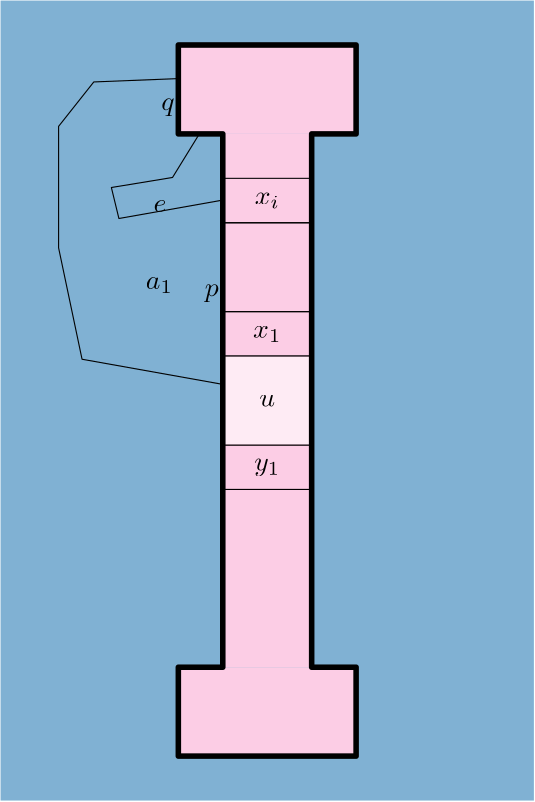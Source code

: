 <?xml version="1.0"?>
<!DOCTYPE ipe SYSTEM "ipe.dtd">
<ipe version="70206" creator="Ipe 7.2.7">
<info created="D:20190108110114" modified="D:20190108114736"/>
<ipestyle name="basic">
<symbol name="arrow/arc(spx)">
<path stroke="sym-stroke" fill="sym-stroke" pen="sym-pen">
0 0 m
-1 0.333 l
-1 -0.333 l
h
</path>
</symbol>
<symbol name="arrow/farc(spx)">
<path stroke="sym-stroke" fill="white" pen="sym-pen">
0 0 m
-1 0.333 l
-1 -0.333 l
h
</path>
</symbol>
<symbol name="arrow/ptarc(spx)">
<path stroke="sym-stroke" fill="sym-stroke" pen="sym-pen">
0 0 m
-1 0.333 l
-0.8 0 l
-1 -0.333 l
h
</path>
</symbol>
<symbol name="arrow/fptarc(spx)">
<path stroke="sym-stroke" fill="white" pen="sym-pen">
0 0 m
-1 0.333 l
-0.8 0 l
-1 -0.333 l
h
</path>
</symbol>
<symbol name="mark/circle(sx)" transformations="translations">
<path fill="sym-stroke">
0.6 0 0 0.6 0 0 e
0.4 0 0 0.4 0 0 e
</path>
</symbol>
<symbol name="mark/disk(sx)" transformations="translations">
<path fill="sym-stroke">
0.6 0 0 0.6 0 0 e
</path>
</symbol>
<symbol name="mark/fdisk(sfx)" transformations="translations">
<group>
<path fill="sym-fill">
0.5 0 0 0.5 0 0 e
</path>
<path fill="sym-stroke" fillrule="eofill">
0.6 0 0 0.6 0 0 e
0.4 0 0 0.4 0 0 e
</path>
</group>
</symbol>
<symbol name="mark/box(sx)" transformations="translations">
<path fill="sym-stroke" fillrule="eofill">
-0.6 -0.6 m
0.6 -0.6 l
0.6 0.6 l
-0.6 0.6 l
h
-0.4 -0.4 m
0.4 -0.4 l
0.4 0.4 l
-0.4 0.4 l
h
</path>
</symbol>
<symbol name="mark/square(sx)" transformations="translations">
<path fill="sym-stroke">
-0.6 -0.6 m
0.6 -0.6 l
0.6 0.6 l
-0.6 0.6 l
h
</path>
</symbol>
<symbol name="mark/fsquare(sfx)" transformations="translations">
<group>
<path fill="sym-fill">
-0.5 -0.5 m
0.5 -0.5 l
0.5 0.5 l
-0.5 0.5 l
h
</path>
<path fill="sym-stroke" fillrule="eofill">
-0.6 -0.6 m
0.6 -0.6 l
0.6 0.6 l
-0.6 0.6 l
h
-0.4 -0.4 m
0.4 -0.4 l
0.4 0.4 l
-0.4 0.4 l
h
</path>
</group>
</symbol>
<symbol name="mark/cross(sx)" transformations="translations">
<group>
<path fill="sym-stroke">
-0.43 -0.57 m
0.57 0.43 l
0.43 0.57 l
-0.57 -0.43 l
h
</path>
<path fill="sym-stroke">
-0.43 0.57 m
0.57 -0.43 l
0.43 -0.57 l
-0.57 0.43 l
h
</path>
</group>
</symbol>
<symbol name="arrow/fnormal(spx)">
<path stroke="sym-stroke" fill="white" pen="sym-pen">
0 0 m
-1 0.333 l
-1 -0.333 l
h
</path>
</symbol>
<symbol name="arrow/pointed(spx)">
<path stroke="sym-stroke" fill="sym-stroke" pen="sym-pen">
0 0 m
-1 0.333 l
-0.8 0 l
-1 -0.333 l
h
</path>
</symbol>
<symbol name="arrow/fpointed(spx)">
<path stroke="sym-stroke" fill="white" pen="sym-pen">
0 0 m
-1 0.333 l
-0.8 0 l
-1 -0.333 l
h
</path>
</symbol>
<symbol name="arrow/linear(spx)">
<path stroke="sym-stroke" pen="sym-pen">
-1 0.333 m
0 0 l
-1 -0.333 l
</path>
</symbol>
<symbol name="arrow/fdouble(spx)">
<path stroke="sym-stroke" fill="white" pen="sym-pen">
0 0 m
-1 0.333 l
-1 -0.333 l
h
-1 0 m
-2 0.333 l
-2 -0.333 l
h
</path>
</symbol>
<symbol name="arrow/double(spx)">
<path stroke="sym-stroke" fill="sym-stroke" pen="sym-pen">
0 0 m
-1 0.333 l
-1 -0.333 l
h
-1 0 m
-2 0.333 l
-2 -0.333 l
h
</path>
</symbol>
<pen name="heavier" value="0.8"/>
<pen name="fat" value="1.2"/>
<pen name="ultrafat" value="2"/>
<symbolsize name="large" value="5"/>
<symbolsize name="small" value="2"/>
<symbolsize name="tiny" value="1.1"/>
<arrowsize name="large" value="10"/>
<arrowsize name="small" value="5"/>
<arrowsize name="tiny" value="3"/>
<color name="red" value="1 0 0"/>
<color name="green" value="0 1 0"/>
<color name="blue" value="0 0 1"/>
<color name="yellow" value="1 1 0"/>
<color name="orange" value="1 0.647 0"/>
<color name="gold" value="1 0.843 0"/>
<color name="purple" value="0.627 0.125 0.941"/>
<color name="gray" value="0.745"/>
<color name="brown" value="0.647 0.165 0.165"/>
<color name="navy" value="0 0 0.502"/>
<color name="pink" value="1 0.753 0.796"/>
<color name="seagreen" value="0.18 0.545 0.341"/>
<color name="turquoise" value="0.251 0.878 0.816"/>
<color name="violet" value="0.933 0.51 0.933"/>
<color name="darkblue" value="0 0 0.545"/>
<color name="darkcyan" value="0 0.545 0.545"/>
<color name="darkgray" value="0.663"/>
<color name="darkgreen" value="0 0.392 0"/>
<color name="darkmagenta" value="0.545 0 0.545"/>
<color name="darkorange" value="1 0.549 0"/>
<color name="darkred" value="0.545 0 0"/>
<color name="lightblue" value="0.678 0.847 0.902"/>
<color name="lightcyan" value="0.878 1 1"/>
<color name="lightgray" value="0.827"/>
<color name="lightgreen" value="0.565 0.933 0.565"/>
<color name="lightyellow" value="1 1 0.878"/>
<dashstyle name="dashed" value="[4] 0"/>
<dashstyle name="dotted" value="[1 3] 0"/>
<dashstyle name="dash dotted" value="[4 2 1 2] 0"/>
<dashstyle name="dash dot dotted" value="[4 2 1 2 1 2] 0"/>
<textsize name="large" value="\large"/>
<textsize name="Large" value="\Large"/>
<textsize name="LARGE" value="\LARGE"/>
<textsize name="huge" value="\huge"/>
<textsize name="Huge" value="\Huge"/>
<textsize name="small" value="\small"/>
<textsize name="footnote" value="\footnotesize"/>
<textsize name="tiny" value="\tiny"/>
<textstyle name="center" begin="\begin{center}" end="\end{center}"/>
<textstyle name="itemize" begin="\begin{itemize}" end="\end{itemize}"/>
<textstyle name="item" begin="\begin{itemize}\item{}" end="\end{itemize}"/>
<gridsize name="4 pts" value="4"/>
<gridsize name="8 pts (~3 mm)" value="8"/>
<gridsize name="16 pts (~6 mm)" value="16"/>
<gridsize name="32 pts (~12 mm)" value="32"/>
<gridsize name="10 pts (~3.5 mm)" value="10"/>
<gridsize name="20 pts (~7 mm)" value="20"/>
<gridsize name="14 pts (~5 mm)" value="14"/>
<gridsize name="28 pts (~10 mm)" value="28"/>
<gridsize name="56 pts (~20 mm)" value="56"/>
<anglesize name="90 deg" value="90"/>
<anglesize name="60 deg" value="60"/>
<anglesize name="45 deg" value="45"/>
<anglesize name="30 deg" value="30"/>
<anglesize name="22.5 deg" value="22.5"/>
<opacity name="10%" value="0.1"/>
<opacity name="30%" value="0.3"/>
<opacity name="50%" value="0.5"/>
<opacity name="75%" value="0.75"/>
<tiling name="falling" angle="-60" step="4" width="1"/>
<tiling name="rising" angle="30" step="4" width="1"/>
</ipestyle>
<ipestyle name="brew">
<color name="aliceblue" value="0.941 0.973 1"/>
<color name="brew1" value="0.552 0.827 0.78"/>
<color name="brew2" value="1 1 0.701"/>
<color name="brew3" value="0.745 0.729 0.854"/>
<color name="brew4" value="0.984 0.501 0.447"/>
<color name="brew5" value="0.501 0.694 0.827"/>
<color name="brew6" value="0.992 0.705 0.384"/>
<color name="brew7" value="0.701 0.87 0.411"/>
<color name="brew8" value="0.988 0.803 0.898"/>
</ipestyle>
<ipestyle>
<opacity name="10%" value="0.1"/>
<opacity name="30%" value="0.3"/>
<opacity name="50%" value="0.5"/>
<opacity name="20%" value="0.2"/>
<opacity name="40%" value="0.4"/>
<opacity name="60%" value="0.6"/>
<opacity name="70%" value="0.7"/>
<opacity name="80%" value="0.8"/>
<opacity name="90%" value="0.9"/>
</ipestyle>
<page>
<layer name="alpha"/>
<layer name="beta"/>
<layer name="shared"/>
<layer name="gamma"/>
<layer name="delta"/>
<layer name="C"/>
<layer name="C-prime"/>
<view layers="alpha shared C" active="alpha"/>
<view layers="beta shared C" active="beta"/>
<view layers="shared gamma C" active="gamma"/>
<view layers="shared gamma delta C-prime" active="C-prime"/>
<path layer="shared" fill="brew5">
208 832 m
208 544 l
400 544 l
400 832 l
h
</path>
<path layer="alpha" stroke="black" fill="brew5">
288 693.822 m
237.338 702.87 l
228.893 742.982 l
228.893 786.714 l
241.56 802.699 l
272 803.905 l
272 784 l
279.562 784 l
269.911 768.317 l
247.894 764.697 l
250.608 753.538 l
288 760.173 l
h
</path>
<path layer="shared" fill="brew8">
272 592 m
272 560 l
336 560 l
336 592 l
h
</path>
<path fill="brew8">
288 672 m
288 592 l
320 592 l
320 672 l
h
</path>
<path fill="brew8">
288 784 m
288 704 l
320 704 l
320 784 l
h
</path>
<path stroke="black" fill="white">
288 704 m
288 672 l
320 672 l
320 704 l
h
</path>
<path stroke="black">
288 768 m
288 752 l
320 752 l
320 768 l
h
</path>
<text matrix="1 0 0 1 0 72" transformations="translations" pos="304 688" stroke="black" type="label" width="9.011" height="4.294" depth="1.49" halign="center" valign="center" style="math">x_i</text>
<path stroke="black">
288 720 m
288 704 l
320 704 l
320 720 l
h
</path>
<path stroke="black">
288 752 m
288 720 l
320 720 l
320 752 l
h
</path>
<path matrix="1 0 0 1 0 -96" stroke="black">
288 768 m
288 752 l
320 752 l
320 768 l
h
</path>
<text matrix="1 0 0 1 0 -24" transformations="translations" pos="304 688" stroke="black" type="label" width="9.354" height="4.297" depth="1.93" halign="center" valign="center" style="math">y_1</text>
<path fill="brew8">
272 816 m
272 784 l
336 784 l
336 816 l
h
</path>
<text layer="alpha" matrix="1 0 0 1 7 6" transformations="translations" pos="258.148 722.172" stroke="black" type="label" width="9.736" height="4.294" depth="1.49" halign="center" valign="baseline" style="math">a_1</text>
<path layer="beta" stroke="black" fill="brew5">
288 759.269 m
256 752 l
224 720 l
240 672 l
224 624 l
240 576 l
259.053 552.071 l
291.022 549.055 l
302.483 560 l
272 560 l
272 574.992 l
247.894 603.946 l
245.783 657.932 l
262.069 687.488 l
288 688.092 l
h
</path>
<text matrix="1 0 0 1 -1.50799 53.0812" transformations="translations" pos="261.767 666.376" stroke="black" type="label" width="9.736" height="4.294" depth="1.49" halign="center" valign="baseline" style="math">a_1</text>
<path layer="shared" fill="brew8" opacity="40%">
288 704 m
288 672 l
320 672 l
320 704 l
h
</path>
<path layer="gamma" stroke="black" fill="brew5">
288 757.157 m
254.831 725.791 l
255.132 595.501 l
261.767 559.912 l
281.974 550.563 l
341.389 552.976 l
361.898 583.437 l
338.976 641.947 l
320 645.868 l
320 632.899 l
341.691 611.486 l
346.818 583.739 l
341.992 563.23 l
338.805 556.08 l
321.497 555.705 l
298.378 555.518 l
280.459 555.88 l
270.987 557.527 l
262.887 567.137 l
263.436 618.204 l
270.237 681.883 l
288 694.43 l
h
</path>
<path stroke="black" fill="brew5">
288 768 m
260.827 772.453 l
238.479 758.731 l
235.734 715.21 l
237.303 633.266 l
242.008 561.908 l
260.811 548.809 l
288.115 547.025 l
337.013 547.56 l
357.179 555.769 l
381.479 599.126 l
379.441 658.251 l
376.892 723.493 l
320 737.765 l
320 645.868 l
338.976 641.947 l
361.898 583.437 l
341.389 552.976 l
281.974 550.563 l
261.767 559.912 l
255.132 595.501 l
254.831 725.791 l
288 757.157 l
h
</path>
<text transformations="translations" pos="253.541 750.011" stroke="black" type="label" width="9.736" height="4.294" depth="1.49" valign="baseline" style="math">a_0</text>
<path layer="delta" stroke="black" fill="brew5">
288 704 m
288 672 l
320 672 l
320 704 l
h
</path>
<path matrix="1 0 0 1 0 0.00044393" stroke="black" fill="brew8">
288 757.157 m
254.831 725.791 l
255.132 595.501 l
261.767 559.912 l
281.974 550.563 l
341.389 552.976 l
361.898 583.437 l
338.976 641.947 l
320 645.868 l
320 632.899 l
341.691 611.486 l
346.818 583.739 l
341.992 563.23 l
338.805 556.08 l
321.497 555.705 l
298.378 555.518 l
280.459 555.88 l
270.987 557.527 l
262.887 567.137 l
263.436 618.204 l
270.237 681.883 l
288 694.43 l
h
</path>
<text layer="alpha" matrix="1 0 0 1 -1 0" transformations="translations" pos="264.019 755.918" stroke="black" type="label" width="4.639" height="4.289" depth="0" valign="baseline" style="math">e</text>
<path layer="C" stroke="black" pen="ultrafat">
288 784 m
288 592 l
272 592 l
272 560 l
336 560 l
336 592 l
320 592 l
320 784 l
336 784 l
336 816 l
272 816 l
272 784 l
h
</path>
<path layer="C-prime" stroke="black" fill="brew5">
288 752 m
288 672 l
320 672 l
320 752 l
h
</path>
<text layer="shared" matrix="1 0 0 1 0 24" transformations="translations" pos="304 688" stroke="black" type="label" width="10.163" height="4.294" depth="1.49" halign="center" valign="center" style="math">x_1</text>
<text transformations="translations" pos="304 688" stroke="black" type="label" width="5.703" height="4.289" depth="0" halign="center" valign="center" style="math">u</text>
<path layer="C-prime" stroke="black" pen="ultrafat">
336 784 m
336 816 l
272 816 l
272 784 l
288 784 l
288 757.157 l
254.831 725.791 l
255.132 595.501 l
261.767 559.912 l
281.974 550.563 l
341.389 552.976 l
361.898 583.437 l
338.976 641.947 l
320 645.868 l
320 672 l
288 672 l
288 592 l
272 592 l
272 560 l
336 560 l
336 592 l
320 592 l
320 632.899 l
341.691 611.486 l
346.818 583.739 l
341.992 563.23 l
338.805 556.08 l
280.459 555.88 l
270.987 557.527 l
262.887 567.137 l
263.436 618.204 l
270.237 681.883 l
288 694.43 l
288 752 l
320 752 l
320 784 l
h
</path>
<text layer="gamma" transformations="translations" pos="271.413 712.465" stroke="black" type="label" width="9.736" height="4.294" depth="1.49" valign="baseline" style="math">a_1</text>
<text matrix="1 0 0 1 -0.00021983 50.2697" transformations="translations" pos="304 688" stroke="black" type="label" width="2.767" height="14.999" depth="0" halign="center" valign="center" style="math">\vdots</text>
<text layer="shared" matrix="1 0 0 1 3 0" transformations="translations" pos="283.513 725.558" stroke="black" type="label" width="5.012" height="4.297" depth="1.93" halign="right" valign="baseline" style="math">p</text>
<text layer="beta" matrix="1 0 0 1 -3 -1" transformations="translations" pos="278.574 564.799" stroke="black" type="label" width="4.805" height="4.297" depth="1.93" valign="baseline" style="math">q</text>
<text layer="alpha" matrix="1 0 0 1 2 0" transformations="translations" pos="268.697 792.479" stroke="black" type="label" width="4.805" height="4.297" depth="1.93" halign="right" valign="baseline" style="math">q</text>
<text layer="gamma" matrix="1 0 0 1 3 0" transformations="translations" pos="315.616 638.635" stroke="black" type="label" width="4.805" height="4.297" depth="1.93" halign="right" valign="baseline" style="math">q</text>
</page>
</ipe>
